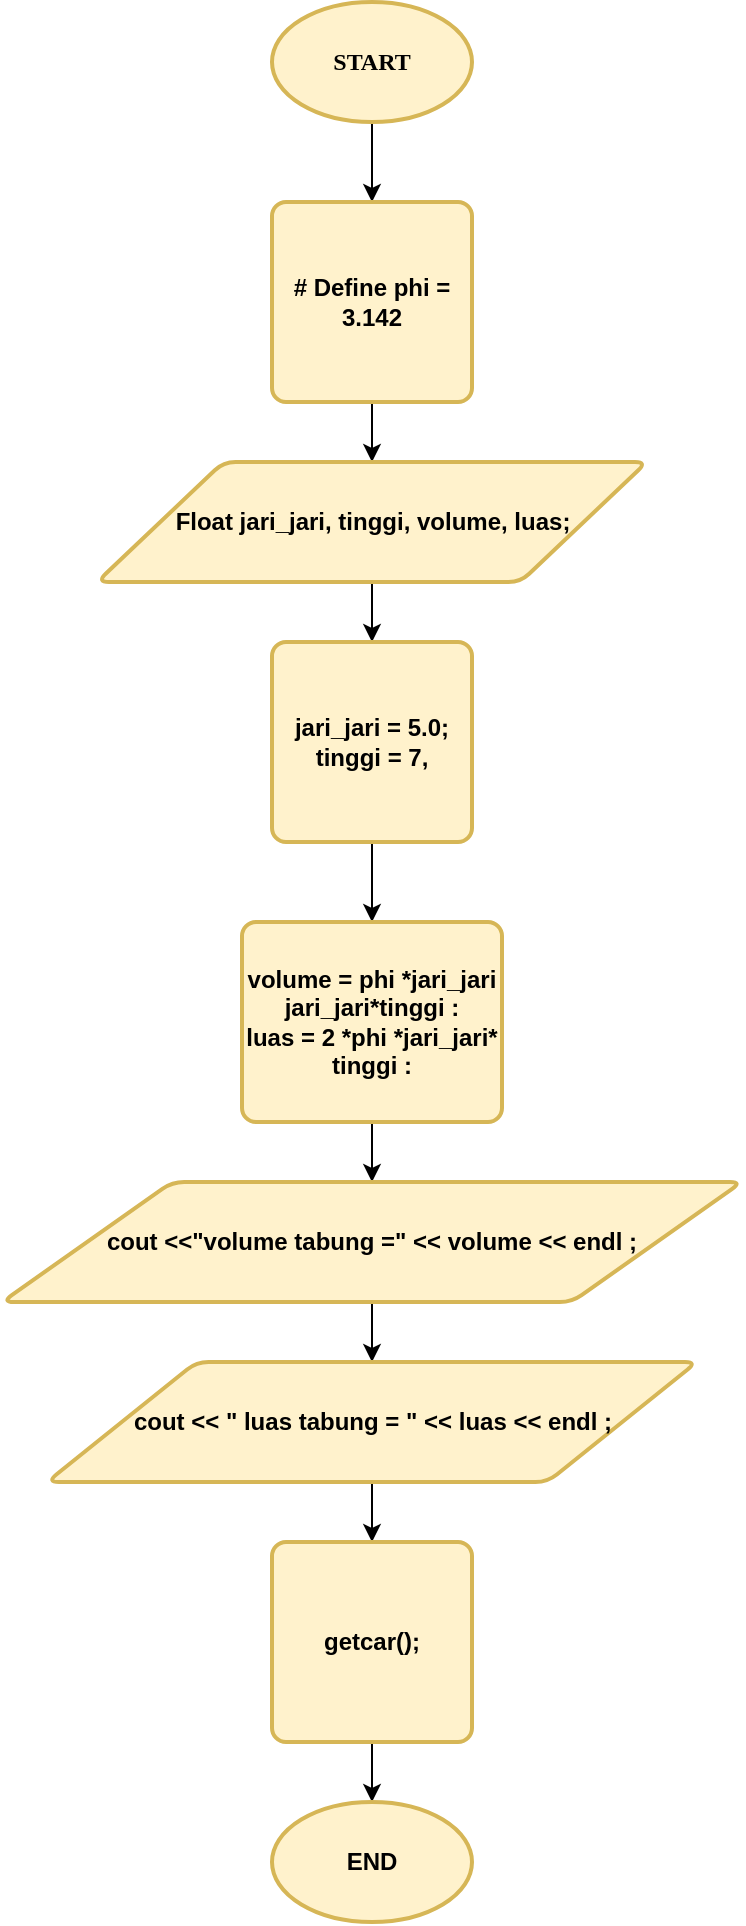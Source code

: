 <mxfile version="20.3.3" type="device"><diagram id="j9P26vPK_Ux44k6mQGav" name="Page-1"><mxGraphModel dx="867" dy="472" grid="1" gridSize="10" guides="1" tooltips="1" connect="1" arrows="1" fold="1" page="1" pageScale="1" pageWidth="850" pageHeight="1100" math="0" shadow="0"><root><mxCell id="0"/><mxCell id="1" parent="0"/><mxCell id="ghTvwWNldlHiQHTSmQmU-6" style="edgeStyle=orthogonalEdgeStyle;rounded=0;orthogonalLoop=1;jettySize=auto;html=1;exitX=0.5;exitY=1;exitDx=0;exitDy=0;exitPerimeter=0;" edge="1" parent="1" source="ghTvwWNldlHiQHTSmQmU-4" target="ghTvwWNldlHiQHTSmQmU-7"><mxGeometry relative="1" as="geometry"><mxPoint x="350" y="120" as="targetPoint"/></mxGeometry></mxCell><mxCell id="ghTvwWNldlHiQHTSmQmU-4" value="&lt;b&gt;START&lt;/b&gt;" style="strokeWidth=2;html=1;shape=mxgraph.flowchart.start_1;whiteSpace=wrap;fillColor=#fff2cc;strokeColor=#d6b656;fontFamily=Times New Roman;" vertex="1" parent="1"><mxGeometry x="300" y="20" width="100" height="60" as="geometry"/></mxCell><mxCell id="ghTvwWNldlHiQHTSmQmU-10" value="" style="edgeStyle=orthogonalEdgeStyle;rounded=0;orthogonalLoop=1;jettySize=auto;html=1;" edge="1" parent="1" source="ghTvwWNldlHiQHTSmQmU-7" target="ghTvwWNldlHiQHTSmQmU-9"><mxGeometry relative="1" as="geometry"/></mxCell><mxCell id="ghTvwWNldlHiQHTSmQmU-7" value="&lt;b&gt;# Define phi =&lt;br&gt;3.142&lt;/b&gt;" style="rounded=1;whiteSpace=wrap;html=1;absoluteArcSize=1;arcSize=14;strokeWidth=2;fillColor=#fff2cc;strokeColor=#d6b656;" vertex="1" parent="1"><mxGeometry x="300" y="120" width="100" height="100" as="geometry"/></mxCell><mxCell id="ghTvwWNldlHiQHTSmQmU-12" value="" style="edgeStyle=orthogonalEdgeStyle;rounded=0;orthogonalLoop=1;jettySize=auto;html=1;" edge="1" parent="1" source="ghTvwWNldlHiQHTSmQmU-9" target="ghTvwWNldlHiQHTSmQmU-11"><mxGeometry relative="1" as="geometry"/></mxCell><mxCell id="ghTvwWNldlHiQHTSmQmU-9" value="&lt;b&gt;Float jari_jari, tinggi, volume, luas;&lt;/b&gt;" style="shape=parallelogram;html=1;strokeWidth=2;perimeter=parallelogramPerimeter;whiteSpace=wrap;rounded=1;arcSize=12;size=0.23;fillColor=#fff2cc;strokeColor=#d6b656;" vertex="1" parent="1"><mxGeometry x="212.5" y="250" width="275" height="60" as="geometry"/></mxCell><mxCell id="ghTvwWNldlHiQHTSmQmU-14" value="" style="edgeStyle=orthogonalEdgeStyle;rounded=0;orthogonalLoop=1;jettySize=auto;html=1;" edge="1" parent="1" source="ghTvwWNldlHiQHTSmQmU-11" target="ghTvwWNldlHiQHTSmQmU-13"><mxGeometry relative="1" as="geometry"/></mxCell><mxCell id="ghTvwWNldlHiQHTSmQmU-11" value="&lt;b&gt;jari_jari = 5.0;&lt;br&gt;tinggi = 7,&lt;/b&gt;" style="rounded=1;whiteSpace=wrap;html=1;absoluteArcSize=1;arcSize=14;strokeWidth=2;fillColor=#fff2cc;strokeColor=#d6b656;" vertex="1" parent="1"><mxGeometry x="300" y="340" width="100" height="100" as="geometry"/></mxCell><mxCell id="ghTvwWNldlHiQHTSmQmU-16" value="" style="edgeStyle=orthogonalEdgeStyle;rounded=0;orthogonalLoop=1;jettySize=auto;html=1;" edge="1" parent="1" source="ghTvwWNldlHiQHTSmQmU-13" target="ghTvwWNldlHiQHTSmQmU-15"><mxGeometry relative="1" as="geometry"/></mxCell><mxCell id="ghTvwWNldlHiQHTSmQmU-13" value="&lt;b&gt;volume = phi *jari_jari&lt;br&gt;jari_jari*tinggi :&lt;br&gt;luas = 2 *phi *jari_jari*&lt;br&gt;tinggi :&lt;/b&gt;" style="rounded=1;whiteSpace=wrap;html=1;absoluteArcSize=1;arcSize=14;strokeWidth=2;fillColor=#fff2cc;strokeColor=#d6b656;" vertex="1" parent="1"><mxGeometry x="285" y="480" width="130" height="100" as="geometry"/></mxCell><mxCell id="ghTvwWNldlHiQHTSmQmU-18" value="" style="edgeStyle=orthogonalEdgeStyle;rounded=0;orthogonalLoop=1;jettySize=auto;html=1;" edge="1" parent="1" source="ghTvwWNldlHiQHTSmQmU-15" target="ghTvwWNldlHiQHTSmQmU-17"><mxGeometry relative="1" as="geometry"/></mxCell><mxCell id="ghTvwWNldlHiQHTSmQmU-15" value="&lt;b&gt;cout &amp;lt;&amp;lt;&quot;volume tabung =&quot; &amp;lt;&amp;lt; volume &amp;lt;&amp;lt; endl ;&lt;/b&gt;" style="shape=parallelogram;html=1;strokeWidth=2;perimeter=parallelogramPerimeter;whiteSpace=wrap;rounded=1;arcSize=12;size=0.23;fillColor=#fff2cc;strokeColor=#d6b656;" vertex="1" parent="1"><mxGeometry x="165" y="610" width="370" height="60" as="geometry"/></mxCell><mxCell id="ghTvwWNldlHiQHTSmQmU-20" value="" style="edgeStyle=orthogonalEdgeStyle;rounded=0;orthogonalLoop=1;jettySize=auto;html=1;" edge="1" parent="1" source="ghTvwWNldlHiQHTSmQmU-17" target="ghTvwWNldlHiQHTSmQmU-19"><mxGeometry relative="1" as="geometry"/></mxCell><mxCell id="ghTvwWNldlHiQHTSmQmU-17" value="&lt;b&gt;cout &amp;lt;&amp;lt; &quot; luas tabung = &quot; &amp;lt;&amp;lt; luas &amp;lt;&amp;lt; endl ;&lt;/b&gt;" style="shape=parallelogram;html=1;strokeWidth=2;perimeter=parallelogramPerimeter;whiteSpace=wrap;rounded=1;arcSize=12;size=0.23;fillColor=#fff2cc;strokeColor=#d6b656;" vertex="1" parent="1"><mxGeometry x="187.5" y="700" width="325" height="60" as="geometry"/></mxCell><mxCell id="ghTvwWNldlHiQHTSmQmU-22" value="" style="edgeStyle=orthogonalEdgeStyle;rounded=0;orthogonalLoop=1;jettySize=auto;html=1;" edge="1" parent="1" source="ghTvwWNldlHiQHTSmQmU-19" target="ghTvwWNldlHiQHTSmQmU-21"><mxGeometry relative="1" as="geometry"/></mxCell><mxCell id="ghTvwWNldlHiQHTSmQmU-19" value="&lt;b&gt;getcar();&lt;/b&gt;" style="rounded=1;whiteSpace=wrap;html=1;absoluteArcSize=1;arcSize=14;strokeWidth=2;fillColor=#fff2cc;strokeColor=#d6b656;" vertex="1" parent="1"><mxGeometry x="300" y="790" width="100" height="100" as="geometry"/></mxCell><mxCell id="ghTvwWNldlHiQHTSmQmU-21" value="&lt;b&gt;END&lt;/b&gt;" style="strokeWidth=2;html=1;shape=mxgraph.flowchart.start_1;whiteSpace=wrap;fillColor=#fff2cc;strokeColor=#d6b656;" vertex="1" parent="1"><mxGeometry x="300" y="920" width="100" height="60" as="geometry"/></mxCell></root></mxGraphModel></diagram></mxfile>